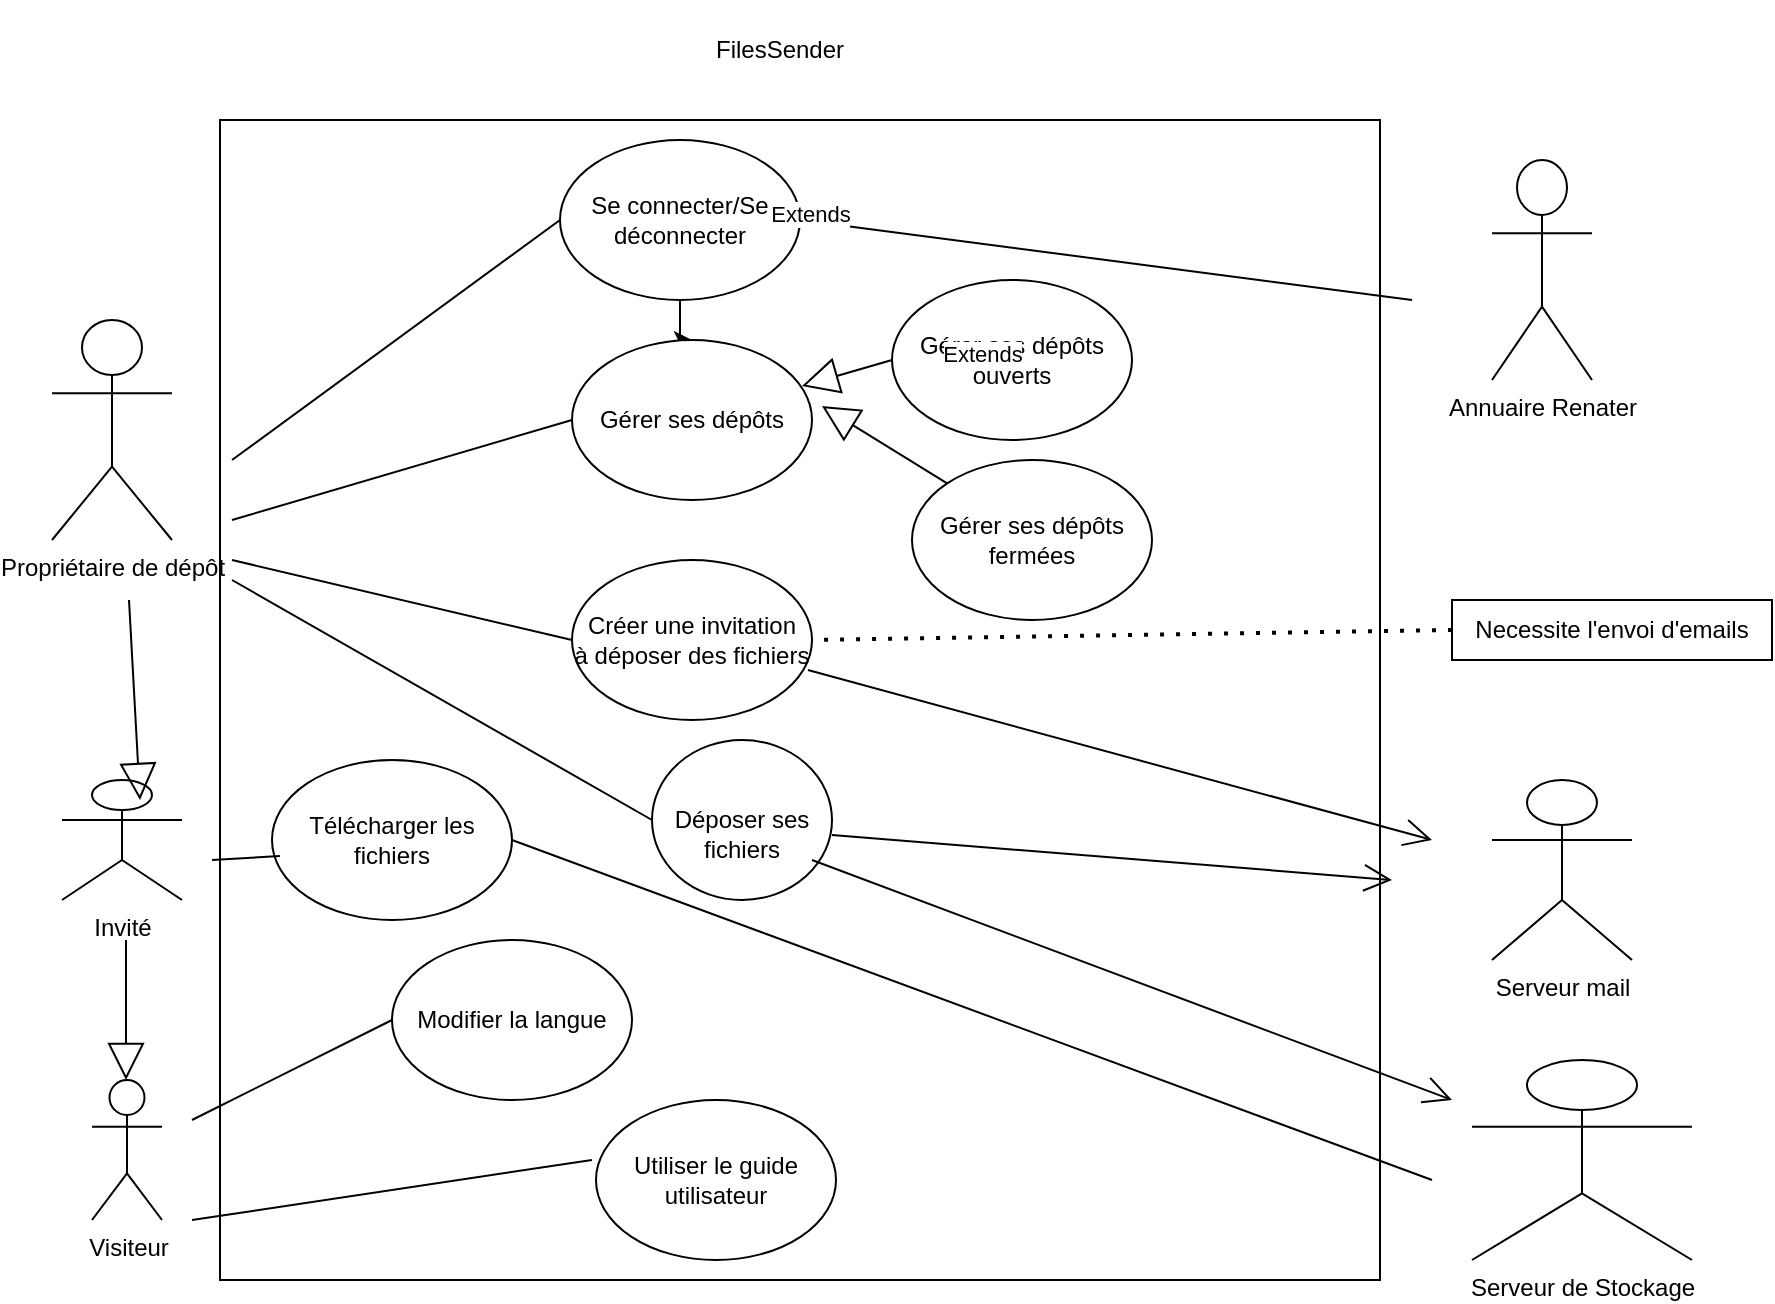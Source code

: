 <mxfile version="24.7.10">
  <diagram name="Page-1" id="_OUiAtpkUEGA_JQShNa9">
    <mxGraphModel dx="1434" dy="796" grid="1" gridSize="10" guides="1" tooltips="1" connect="1" arrows="1" fold="1" page="1" pageScale="1" pageWidth="827" pageHeight="1169" math="0" shadow="0">
      <root>
        <mxCell id="0" />
        <mxCell id="1" parent="0" />
        <mxCell id="WyI29n1xzjbKKyyoh1lB-9" value="" style="whiteSpace=wrap;html=1;aspect=fixed;" parent="1" vertex="1">
          <mxGeometry x="124" y="130" width="580" height="580" as="geometry" />
        </mxCell>
        <mxCell id="UVBDfQGK_jE2caAGnJ7W-25" value="" style="edgeStyle=orthogonalEdgeStyle;rounded=0;orthogonalLoop=1;jettySize=auto;html=1;" edge="1" parent="1" source="WyI29n1xzjbKKyyoh1lB-1" target="WyI29n1xzjbKKyyoh1lB-5">
          <mxGeometry relative="1" as="geometry" />
        </mxCell>
        <mxCell id="WyI29n1xzjbKKyyoh1lB-1" value="Se connecter/Se déconnecter" style="ellipse;whiteSpace=wrap;html=1;" parent="1" vertex="1">
          <mxGeometry x="294" y="140" width="120" height="80" as="geometry" />
        </mxCell>
        <mxCell id="WyI29n1xzjbKKyyoh1lB-2" value="Propriétaire de dépôt " style="shape=umlActor;verticalLabelPosition=bottom;verticalAlign=top;html=1;outlineConnect=0;" parent="1" vertex="1">
          <mxGeometry x="40" y="230" width="60" height="110" as="geometry" />
        </mxCell>
        <mxCell id="WyI29n1xzjbKKyyoh1lB-5" value="Gérer ses dépôts" style="ellipse;whiteSpace=wrap;html=1;" parent="1" vertex="1">
          <mxGeometry x="300" y="240" width="120" height="80" as="geometry" />
        </mxCell>
        <mxCell id="WyI29n1xzjbKKyyoh1lB-7" value="Créer une invitation&lt;br&gt;à déposer des fichiers" style="ellipse;whiteSpace=wrap;html=1;" parent="1" vertex="1">
          <mxGeometry x="300" y="350" width="120" height="80" as="geometry" />
        </mxCell>
        <mxCell id="WyI29n1xzjbKKyyoh1lB-8" value="&lt;br&gt;Déposer ses fichiers " style="ellipse;whiteSpace=wrap;html=1;direction=south;" parent="1" vertex="1">
          <mxGeometry x="340" y="440" width="90" height="80" as="geometry" />
        </mxCell>
        <mxCell id="WyI29n1xzjbKKyyoh1lB-10" value="" style="endArrow=none;html=1;rounded=0;entryX=0;entryY=0.5;entryDx=0;entryDy=0;" parent="1" target="WyI29n1xzjbKKyyoh1lB-1" edge="1">
          <mxGeometry width="50" height="50" relative="1" as="geometry">
            <mxPoint x="130" y="300" as="sourcePoint" />
            <mxPoint x="440" y="430" as="targetPoint" />
          </mxGeometry>
        </mxCell>
        <mxCell id="WyI29n1xzjbKKyyoh1lB-11" value="" style="endArrow=none;html=1;rounded=0;exitX=0.5;exitY=1;exitDx=0;exitDy=0;" parent="1" source="WyI29n1xzjbKKyyoh1lB-8" edge="1">
          <mxGeometry width="50" height="50" relative="1" as="geometry">
            <mxPoint x="390" y="480" as="sourcePoint" />
            <mxPoint x="130" y="360" as="targetPoint" />
          </mxGeometry>
        </mxCell>
        <mxCell id="WyI29n1xzjbKKyyoh1lB-12" value="" style="endArrow=none;html=1;rounded=0;entryX=0;entryY=0.5;entryDx=0;entryDy=0;" parent="1" target="WyI29n1xzjbKKyyoh1lB-7" edge="1">
          <mxGeometry width="50" height="50" relative="1" as="geometry">
            <mxPoint x="130" y="350" as="sourcePoint" />
            <mxPoint x="440" y="430" as="targetPoint" />
          </mxGeometry>
        </mxCell>
        <mxCell id="WyI29n1xzjbKKyyoh1lB-13" value="" style="endArrow=none;html=1;rounded=0;entryX=0;entryY=0.5;entryDx=0;entryDy=0;" parent="1" target="WyI29n1xzjbKKyyoh1lB-5" edge="1">
          <mxGeometry width="50" height="50" relative="1" as="geometry">
            <mxPoint x="130" y="330" as="sourcePoint" />
            <mxPoint x="280" y="280" as="targetPoint" />
          </mxGeometry>
        </mxCell>
        <mxCell id="WyI29n1xzjbKKyyoh1lB-14" value="Annuaire Renater" style="shape=umlActor;verticalLabelPosition=bottom;verticalAlign=top;html=1;outlineConnect=0;" parent="1" vertex="1">
          <mxGeometry x="760" y="150" width="50" height="110" as="geometry" />
        </mxCell>
        <mxCell id="WyI29n1xzjbKKyyoh1lB-15" value="Serveur mail" style="shape=umlActor;verticalLabelPosition=bottom;verticalAlign=top;html=1;outlineConnect=0;" parent="1" vertex="1">
          <mxGeometry x="760" y="460" width="70" height="90" as="geometry" />
        </mxCell>
        <mxCell id="WyI29n1xzjbKKyyoh1lB-16" value="Necessite l&#39;envoi d&#39;emails" style="rounded=0;whiteSpace=wrap;html=1;" parent="1" vertex="1">
          <mxGeometry x="740" y="370" width="160" height="30" as="geometry" />
        </mxCell>
        <mxCell id="WyI29n1xzjbKKyyoh1lB-21" value="" style="endArrow=none;html=1;rounded=0;entryX=1;entryY=0.5;entryDx=0;entryDy=0;" parent="1" target="WyI29n1xzjbKKyyoh1lB-1" edge="1">
          <mxGeometry width="50" height="50" relative="1" as="geometry">
            <mxPoint x="720" y="220" as="sourcePoint" />
            <mxPoint x="440" y="430" as="targetPoint" />
          </mxGeometry>
        </mxCell>
        <mxCell id="WyI29n1xzjbKKyyoh1lB-24" value="" style="endArrow=open;endFill=1;endSize=12;html=1;rounded=0;exitX=0.5;exitY=0;exitDx=0;exitDy=0;" parent="1" edge="1">
          <mxGeometry width="160" relative="1" as="geometry">
            <mxPoint x="430" y="487.5" as="sourcePoint" />
            <mxPoint x="710" y="510" as="targetPoint" />
          </mxGeometry>
        </mxCell>
        <mxCell id="WyI29n1xzjbKKyyoh1lB-25" value="FilesSender" style="text;html=1;align=center;verticalAlign=middle;whiteSpace=wrap;rounded=0;" parent="1" vertex="1">
          <mxGeometry x="360" y="70" width="88" height="50" as="geometry" />
        </mxCell>
        <mxCell id="UVBDfQGK_jE2caAGnJ7W-1" value="" style="endArrow=none;dashed=1;html=1;dashPattern=1 3;strokeWidth=2;rounded=0;entryX=1;entryY=0.5;entryDx=0;entryDy=0;exitX=0;exitY=0.5;exitDx=0;exitDy=0;" edge="1" parent="1" source="WyI29n1xzjbKKyyoh1lB-16" target="WyI29n1xzjbKKyyoh1lB-7">
          <mxGeometry width="50" height="50" relative="1" as="geometry">
            <mxPoint x="390" y="470" as="sourcePoint" />
            <mxPoint x="440" y="420" as="targetPoint" />
          </mxGeometry>
        </mxCell>
        <mxCell id="UVBDfQGK_jE2caAGnJ7W-2" value="Serveur de Stockage" style="shape=umlActor;verticalLabelPosition=bottom;verticalAlign=top;html=1;outlineConnect=0;" vertex="1" parent="1">
          <mxGeometry x="750" y="600" width="110" height="100" as="geometry" />
        </mxCell>
        <mxCell id="UVBDfQGK_jE2caAGnJ7W-4" value="Visiteur" style="shape=umlActor;verticalLabelPosition=bottom;verticalAlign=top;html=1;outlineConnect=0;" vertex="1" parent="1">
          <mxGeometry x="60" y="610" width="35" height="70" as="geometry" />
        </mxCell>
        <mxCell id="UVBDfQGK_jE2caAGnJ7W-5" value="Modifier la langue" style="ellipse;whiteSpace=wrap;html=1;" vertex="1" parent="1">
          <mxGeometry x="210" y="540" width="120" height="80" as="geometry" />
        </mxCell>
        <mxCell id="UVBDfQGK_jE2caAGnJ7W-6" value="" style="endArrow=none;html=1;rounded=0;entryX=0;entryY=0.5;entryDx=0;entryDy=0;" edge="1" parent="1" target="UVBDfQGK_jE2caAGnJ7W-5">
          <mxGeometry width="50" height="50" relative="1" as="geometry">
            <mxPoint x="110" y="630" as="sourcePoint" />
            <mxPoint x="440" y="420" as="targetPoint" />
          </mxGeometry>
        </mxCell>
        <mxCell id="UVBDfQGK_jE2caAGnJ7W-7" value="Utiliser le guide utilisateur" style="ellipse;whiteSpace=wrap;html=1;" vertex="1" parent="1">
          <mxGeometry x="312" y="620" width="120" height="80" as="geometry" />
        </mxCell>
        <mxCell id="UVBDfQGK_jE2caAGnJ7W-8" value="" style="endArrow=none;html=1;rounded=0;entryX=-0.017;entryY=0.375;entryDx=0;entryDy=0;entryPerimeter=0;" edge="1" parent="1" target="UVBDfQGK_jE2caAGnJ7W-7">
          <mxGeometry width="50" height="50" relative="1" as="geometry">
            <mxPoint x="110" y="680" as="sourcePoint" />
            <mxPoint x="440" y="420" as="targetPoint" />
          </mxGeometry>
        </mxCell>
        <mxCell id="UVBDfQGK_jE2caAGnJ7W-9" value="" style="endArrow=open;endFill=1;endSize=12;html=1;rounded=0;" edge="1" parent="1">
          <mxGeometry width="160" relative="1" as="geometry">
            <mxPoint x="420" y="500" as="sourcePoint" />
            <mxPoint x="740" y="620" as="targetPoint" />
          </mxGeometry>
        </mxCell>
        <mxCell id="UVBDfQGK_jE2caAGnJ7W-10" value="Gérer ses dépôts ouverts" style="ellipse;whiteSpace=wrap;html=1;" vertex="1" parent="1">
          <mxGeometry x="460" y="210" width="120" height="80" as="geometry" />
        </mxCell>
        <mxCell id="UVBDfQGK_jE2caAGnJ7W-11" value="Gérer ses dépôts fermées" style="ellipse;whiteSpace=wrap;html=1;" vertex="1" parent="1">
          <mxGeometry x="470" y="300" width="120" height="80" as="geometry" />
        </mxCell>
        <mxCell id="UVBDfQGK_jE2caAGnJ7W-13" value="Extends" style="endArrow=block;endSize=16;endFill=0;html=1;rounded=0;entryX=0.958;entryY=0.288;entryDx=0;entryDy=0;entryPerimeter=0;exitX=0;exitY=0.5;exitDx=0;exitDy=0;" edge="1" parent="1" source="UVBDfQGK_jE2caAGnJ7W-10" target="WyI29n1xzjbKKyyoh1lB-5">
          <mxGeometry x="-1" y="-73" width="160" relative="1" as="geometry">
            <mxPoint x="450" y="250" as="sourcePoint" />
            <mxPoint x="500" y="249.5" as="targetPoint" />
            <mxPoint x="-21" y="-3" as="offset" />
          </mxGeometry>
        </mxCell>
        <mxCell id="UVBDfQGK_jE2caAGnJ7W-14" value="Extends" style="endArrow=block;endSize=16;endFill=0;html=1;rounded=0;entryX=0.958;entryY=0.288;entryDx=0;entryDy=0;entryPerimeter=0;exitX=0;exitY=0;exitDx=0;exitDy=0;" edge="1" parent="1" source="UVBDfQGK_jE2caAGnJ7W-11">
          <mxGeometry x="-1" y="-73" width="160" relative="1" as="geometry">
            <mxPoint x="470" y="260" as="sourcePoint" />
            <mxPoint x="425" y="273" as="targetPoint" />
            <mxPoint x="-21" y="-3" as="offset" />
          </mxGeometry>
        </mxCell>
        <mxCell id="UVBDfQGK_jE2caAGnJ7W-17" value="Invité" style="shape=umlActor;verticalLabelPosition=bottom;verticalAlign=top;html=1;outlineConnect=0;" vertex="1" parent="1">
          <mxGeometry x="45" y="460" width="60" height="60" as="geometry" />
        </mxCell>
        <mxCell id="UVBDfQGK_jE2caAGnJ7W-18" value="" style="endArrow=open;endFill=1;endSize=12;html=1;rounded=0;exitX=0.983;exitY=0.688;exitDx=0;exitDy=0;exitPerimeter=0;" edge="1" parent="1" source="WyI29n1xzjbKKyyoh1lB-7">
          <mxGeometry width="160" relative="1" as="geometry">
            <mxPoint x="574" y="453.548" as="sourcePoint" />
            <mxPoint x="730" y="490" as="targetPoint" />
            <Array as="points" />
          </mxGeometry>
        </mxCell>
        <mxCell id="UVBDfQGK_jE2caAGnJ7W-19" value="Télécharger les fichiers" style="ellipse;whiteSpace=wrap;html=1;" vertex="1" parent="1">
          <mxGeometry x="150" y="450" width="120" height="80" as="geometry" />
        </mxCell>
        <mxCell id="UVBDfQGK_jE2caAGnJ7W-20" value="" style="endArrow=none;html=1;rounded=0;entryX=0.033;entryY=0.6;entryDx=0;entryDy=0;entryPerimeter=0;" edge="1" parent="1" target="UVBDfQGK_jE2caAGnJ7W-19">
          <mxGeometry width="50" height="50" relative="1" as="geometry">
            <mxPoint x="120" y="500" as="sourcePoint" />
            <mxPoint x="440" y="420" as="targetPoint" />
          </mxGeometry>
        </mxCell>
        <mxCell id="UVBDfQGK_jE2caAGnJ7W-21" value="" style="endArrow=none;html=1;rounded=0;exitX=1;exitY=0.5;exitDx=0;exitDy=0;" edge="1" parent="1" source="UVBDfQGK_jE2caAGnJ7W-19">
          <mxGeometry width="50" height="50" relative="1" as="geometry">
            <mxPoint x="390" y="470" as="sourcePoint" />
            <mxPoint x="730" y="660" as="targetPoint" />
          </mxGeometry>
        </mxCell>
        <mxCell id="UVBDfQGK_jE2caAGnJ7W-23" value="" style="endArrow=block;endSize=16;endFill=0;html=1;rounded=0;" edge="1" parent="1">
          <mxGeometry width="160" relative="1" as="geometry">
            <mxPoint x="77" y="540" as="sourcePoint" />
            <mxPoint x="77" y="610" as="targetPoint" />
            <Array as="points" />
          </mxGeometry>
        </mxCell>
        <mxCell id="UVBDfQGK_jE2caAGnJ7W-24" value="" style="endArrow=block;endSize=16;endFill=0;html=1;rounded=0;" edge="1" parent="1">
          <mxGeometry width="160" relative="1" as="geometry">
            <mxPoint x="78.5" y="370" as="sourcePoint" />
            <mxPoint x="84" y="470" as="targetPoint" />
          </mxGeometry>
        </mxCell>
      </root>
    </mxGraphModel>
  </diagram>
</mxfile>
